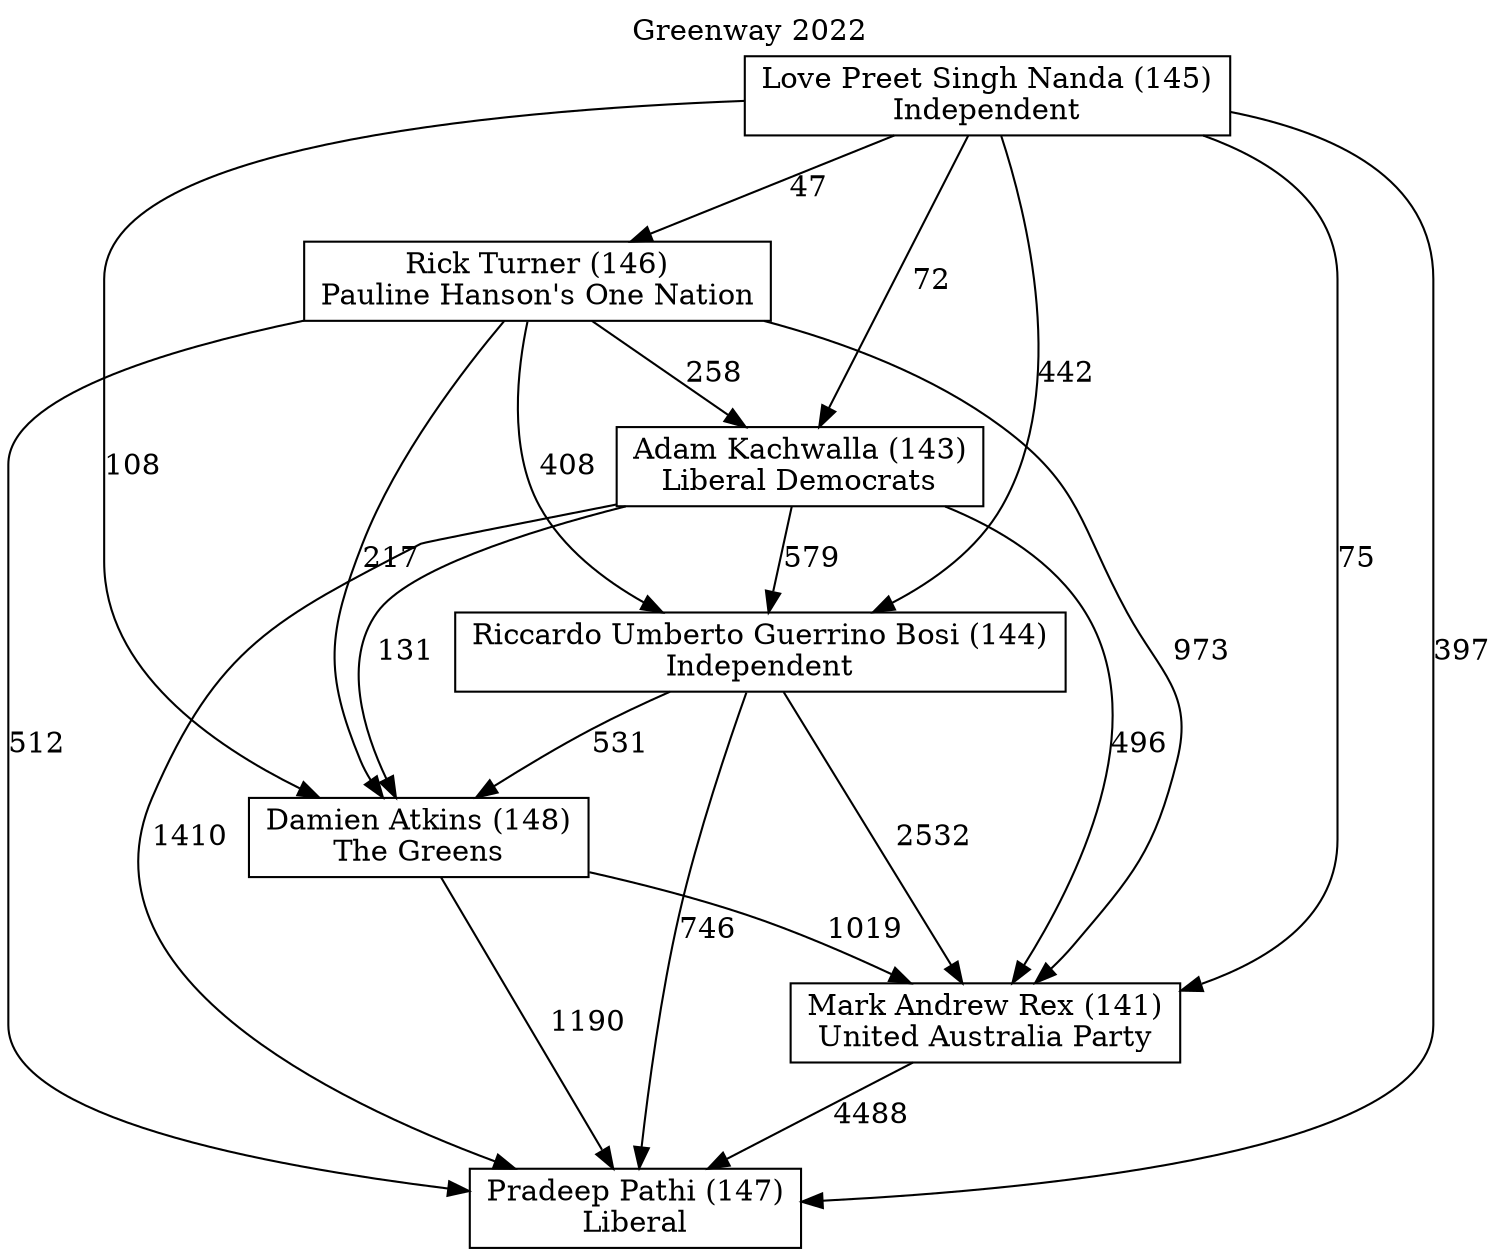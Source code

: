 // House preference flow
digraph "Pradeep Pathi (147)_Greenway_2022" {
	graph [label="Greenway 2022" labelloc=t mclimit=10]
	node [shape=box]
	"Riccardo Umberto Guerrino Bosi (144)" [label="Riccardo Umberto Guerrino Bosi (144)
Independent"]
	"Adam Kachwalla (143)" [label="Adam Kachwalla (143)
Liberal Democrats"]
	"Mark Andrew Rex (141)" [label="Mark Andrew Rex (141)
United Australia Party"]
	"Damien Atkins (148)" [label="Damien Atkins (148)
The Greens"]
	"Love Preet Singh Nanda (145)" [label="Love Preet Singh Nanda (145)
Independent"]
	"Rick Turner (146)" [label="Rick Turner (146)
Pauline Hanson's One Nation"]
	"Pradeep Pathi (147)" [label="Pradeep Pathi (147)
Liberal"]
	"Adam Kachwalla (143)" -> "Mark Andrew Rex (141)" [label=496]
	"Rick Turner (146)" -> "Adam Kachwalla (143)" [label=258]
	"Mark Andrew Rex (141)" -> "Pradeep Pathi (147)" [label=4488]
	"Rick Turner (146)" -> "Mark Andrew Rex (141)" [label=973]
	"Rick Turner (146)" -> "Riccardo Umberto Guerrino Bosi (144)" [label=408]
	"Riccardo Umberto Guerrino Bosi (144)" -> "Pradeep Pathi (147)" [label=746]
	"Love Preet Singh Nanda (145)" -> "Mark Andrew Rex (141)" [label=75]
	"Rick Turner (146)" -> "Pradeep Pathi (147)" [label=512]
	"Love Preet Singh Nanda (145)" -> "Damien Atkins (148)" [label=108]
	"Riccardo Umberto Guerrino Bosi (144)" -> "Mark Andrew Rex (141)" [label=2532]
	"Damien Atkins (148)" -> "Mark Andrew Rex (141)" [label=1019]
	"Love Preet Singh Nanda (145)" -> "Pradeep Pathi (147)" [label=397]
	"Love Preet Singh Nanda (145)" -> "Rick Turner (146)" [label=47]
	"Adam Kachwalla (143)" -> "Riccardo Umberto Guerrino Bosi (144)" [label=579]
	"Adam Kachwalla (143)" -> "Pradeep Pathi (147)" [label=1410]
	"Damien Atkins (148)" -> "Pradeep Pathi (147)" [label=1190]
	"Love Preet Singh Nanda (145)" -> "Adam Kachwalla (143)" [label=72]
	"Love Preet Singh Nanda (145)" -> "Riccardo Umberto Guerrino Bosi (144)" [label=442]
	"Riccardo Umberto Guerrino Bosi (144)" -> "Damien Atkins (148)" [label=531]
	"Adam Kachwalla (143)" -> "Damien Atkins (148)" [label=131]
	"Rick Turner (146)" -> "Damien Atkins (148)" [label=217]
}
